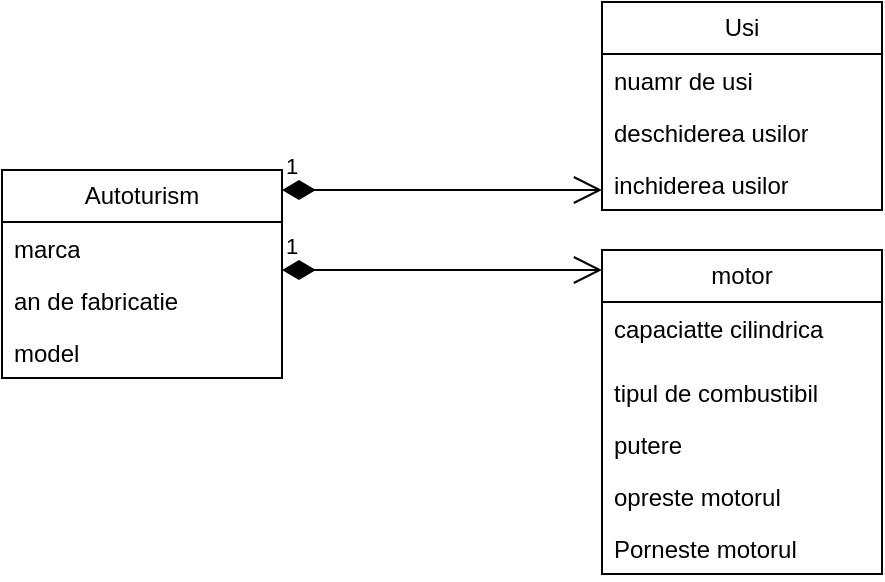 <mxfile version="24.2.2" type="device">
  <diagram name="Page-1" id="PZn3sFLeYpiufAcnqVGr">
    <mxGraphModel dx="1050" dy="565" grid="1" gridSize="10" guides="1" tooltips="1" connect="1" arrows="1" fold="1" page="1" pageScale="1" pageWidth="850" pageHeight="1100" math="0" shadow="0">
      <root>
        <mxCell id="0" />
        <mxCell id="1" parent="0" />
        <mxCell id="3VzzRjh9inCviL0tf_Os-1" value="Autoturism" style="swimlane;fontStyle=0;childLayout=stackLayout;horizontal=1;startSize=26;fillColor=none;horizontalStack=0;resizeParent=1;resizeParentMax=0;resizeLast=0;collapsible=1;marginBottom=0;whiteSpace=wrap;html=1;" vertex="1" parent="1">
          <mxGeometry x="110" y="830" width="140" height="104" as="geometry" />
        </mxCell>
        <mxCell id="3VzzRjh9inCviL0tf_Os-2" value="marca" style="text;strokeColor=none;fillColor=none;align=left;verticalAlign=top;spacingLeft=4;spacingRight=4;overflow=hidden;rotatable=0;points=[[0,0.5],[1,0.5]];portConstraint=eastwest;whiteSpace=wrap;html=1;" vertex="1" parent="3VzzRjh9inCviL0tf_Os-1">
          <mxGeometry y="26" width="140" height="26" as="geometry" />
        </mxCell>
        <mxCell id="3VzzRjh9inCviL0tf_Os-3" value="an de fabricatie" style="text;strokeColor=none;fillColor=none;align=left;verticalAlign=top;spacingLeft=4;spacingRight=4;overflow=hidden;rotatable=0;points=[[0,0.5],[1,0.5]];portConstraint=eastwest;whiteSpace=wrap;html=1;" vertex="1" parent="3VzzRjh9inCviL0tf_Os-1">
          <mxGeometry y="52" width="140" height="26" as="geometry" />
        </mxCell>
        <mxCell id="3VzzRjh9inCviL0tf_Os-4" value="model" style="text;strokeColor=none;fillColor=none;align=left;verticalAlign=top;spacingLeft=4;spacingRight=4;overflow=hidden;rotatable=0;points=[[0,0.5],[1,0.5]];portConstraint=eastwest;whiteSpace=wrap;html=1;" vertex="1" parent="3VzzRjh9inCviL0tf_Os-1">
          <mxGeometry y="78" width="140" height="26" as="geometry" />
        </mxCell>
        <mxCell id="3VzzRjh9inCviL0tf_Os-6" value="motor" style="swimlane;fontStyle=0;childLayout=stackLayout;horizontal=1;startSize=26;fillColor=none;horizontalStack=0;resizeParent=1;resizeParentMax=0;resizeLast=0;collapsible=1;marginBottom=0;whiteSpace=wrap;html=1;" vertex="1" parent="1">
          <mxGeometry x="410" y="870" width="140" height="162" as="geometry">
            <mxRectangle x="410" y="850" width="70" height="30" as="alternateBounds" />
          </mxGeometry>
        </mxCell>
        <mxCell id="3VzzRjh9inCviL0tf_Os-7" value="capaciatte cilindrica" style="text;strokeColor=none;fillColor=none;align=left;verticalAlign=top;spacingLeft=4;spacingRight=4;overflow=hidden;rotatable=0;points=[[0,0.5],[1,0.5]];portConstraint=eastwest;whiteSpace=wrap;html=1;" vertex="1" parent="3VzzRjh9inCviL0tf_Os-6">
          <mxGeometry y="26" width="140" height="32" as="geometry" />
        </mxCell>
        <mxCell id="3VzzRjh9inCviL0tf_Os-9" value="tipul de combustibil" style="text;strokeColor=none;fillColor=none;align=left;verticalAlign=top;spacingLeft=4;spacingRight=4;overflow=hidden;rotatable=0;points=[[0,0.5],[1,0.5]];portConstraint=eastwest;whiteSpace=wrap;html=1;" vertex="1" parent="3VzzRjh9inCviL0tf_Os-6">
          <mxGeometry y="58" width="140" height="26" as="geometry" />
        </mxCell>
        <mxCell id="3VzzRjh9inCviL0tf_Os-8" value="putere&lt;div&gt;&lt;br&gt;&lt;/div&gt;&lt;div&gt;motorul porneste masina&lt;/div&gt;" style="text;strokeColor=none;fillColor=none;align=left;verticalAlign=top;spacingLeft=4;spacingRight=4;overflow=hidden;rotatable=0;points=[[0,0.5],[1,0.5]];portConstraint=eastwest;whiteSpace=wrap;html=1;" vertex="1" parent="3VzzRjh9inCviL0tf_Os-6">
          <mxGeometry y="84" width="140" height="26" as="geometry" />
        </mxCell>
        <mxCell id="3VzzRjh9inCviL0tf_Os-16" value="opreste motorul" style="text;strokeColor=none;fillColor=none;align=left;verticalAlign=top;spacingLeft=4;spacingRight=4;overflow=hidden;rotatable=0;points=[[0,0.5],[1,0.5]];portConstraint=eastwest;whiteSpace=wrap;html=1;" vertex="1" parent="3VzzRjh9inCviL0tf_Os-6">
          <mxGeometry y="110" width="140" height="26" as="geometry" />
        </mxCell>
        <mxCell id="3VzzRjh9inCviL0tf_Os-15" value="Porneste motorul" style="text;strokeColor=none;fillColor=none;align=left;verticalAlign=top;spacingLeft=4;spacingRight=4;overflow=hidden;rotatable=0;points=[[0,0.5],[1,0.5]];portConstraint=eastwest;whiteSpace=wrap;html=1;" vertex="1" parent="3VzzRjh9inCviL0tf_Os-6">
          <mxGeometry y="136" width="140" height="26" as="geometry" />
        </mxCell>
        <mxCell id="3VzzRjh9inCviL0tf_Os-17" value="1" style="endArrow=open;html=1;endSize=12;startArrow=diamondThin;startSize=14;startFill=1;edgeStyle=orthogonalEdgeStyle;align=left;verticalAlign=bottom;rounded=0;" edge="1" parent="1">
          <mxGeometry x="-1" y="3" relative="1" as="geometry">
            <mxPoint x="250" y="880" as="sourcePoint" />
            <mxPoint x="410" y="880" as="targetPoint" />
            <Array as="points">
              <mxPoint x="330" y="880" />
              <mxPoint x="330" y="880" />
            </Array>
          </mxGeometry>
        </mxCell>
        <mxCell id="3VzzRjh9inCviL0tf_Os-10" value="Usi" style="swimlane;fontStyle=0;childLayout=stackLayout;horizontal=1;startSize=26;fillColor=none;horizontalStack=0;resizeParent=1;resizeParentMax=0;resizeLast=0;collapsible=1;marginBottom=0;whiteSpace=wrap;html=1;" vertex="1" parent="1">
          <mxGeometry x="410" y="746" width="140" height="104" as="geometry" />
        </mxCell>
        <mxCell id="3VzzRjh9inCviL0tf_Os-11" value="nuamr de usi" style="text;strokeColor=none;fillColor=none;align=left;verticalAlign=top;spacingLeft=4;spacingRight=4;overflow=hidden;rotatable=0;points=[[0,0.5],[1,0.5]];portConstraint=eastwest;whiteSpace=wrap;html=1;" vertex="1" parent="3VzzRjh9inCviL0tf_Os-10">
          <mxGeometry y="26" width="140" height="26" as="geometry" />
        </mxCell>
        <mxCell id="3VzzRjh9inCviL0tf_Os-12" value="deschiderea usilor" style="text;strokeColor=none;fillColor=none;align=left;verticalAlign=top;spacingLeft=4;spacingRight=4;overflow=hidden;rotatable=0;points=[[0,0.5],[1,0.5]];portConstraint=eastwest;whiteSpace=wrap;html=1;" vertex="1" parent="3VzzRjh9inCviL0tf_Os-10">
          <mxGeometry y="52" width="140" height="26" as="geometry" />
        </mxCell>
        <mxCell id="3VzzRjh9inCviL0tf_Os-13" value="inchiderea usilor" style="text;strokeColor=none;fillColor=none;align=left;verticalAlign=top;spacingLeft=4;spacingRight=4;overflow=hidden;rotatable=0;points=[[0,0.5],[1,0.5]];portConstraint=eastwest;whiteSpace=wrap;html=1;" vertex="1" parent="3VzzRjh9inCviL0tf_Os-10">
          <mxGeometry y="78" width="140" height="26" as="geometry" />
        </mxCell>
        <mxCell id="3VzzRjh9inCviL0tf_Os-25" value="1" style="endArrow=open;html=1;endSize=12;startArrow=diamondThin;startSize=14;startFill=1;edgeStyle=orthogonalEdgeStyle;align=left;verticalAlign=bottom;rounded=0;" edge="1" parent="1">
          <mxGeometry x="-1" y="3" relative="1" as="geometry">
            <mxPoint x="250" y="840" as="sourcePoint" />
            <mxPoint x="410" y="840" as="targetPoint" />
            <Array as="points">
              <mxPoint x="280" y="840" />
              <mxPoint x="280" y="840" />
            </Array>
          </mxGeometry>
        </mxCell>
      </root>
    </mxGraphModel>
  </diagram>
</mxfile>
